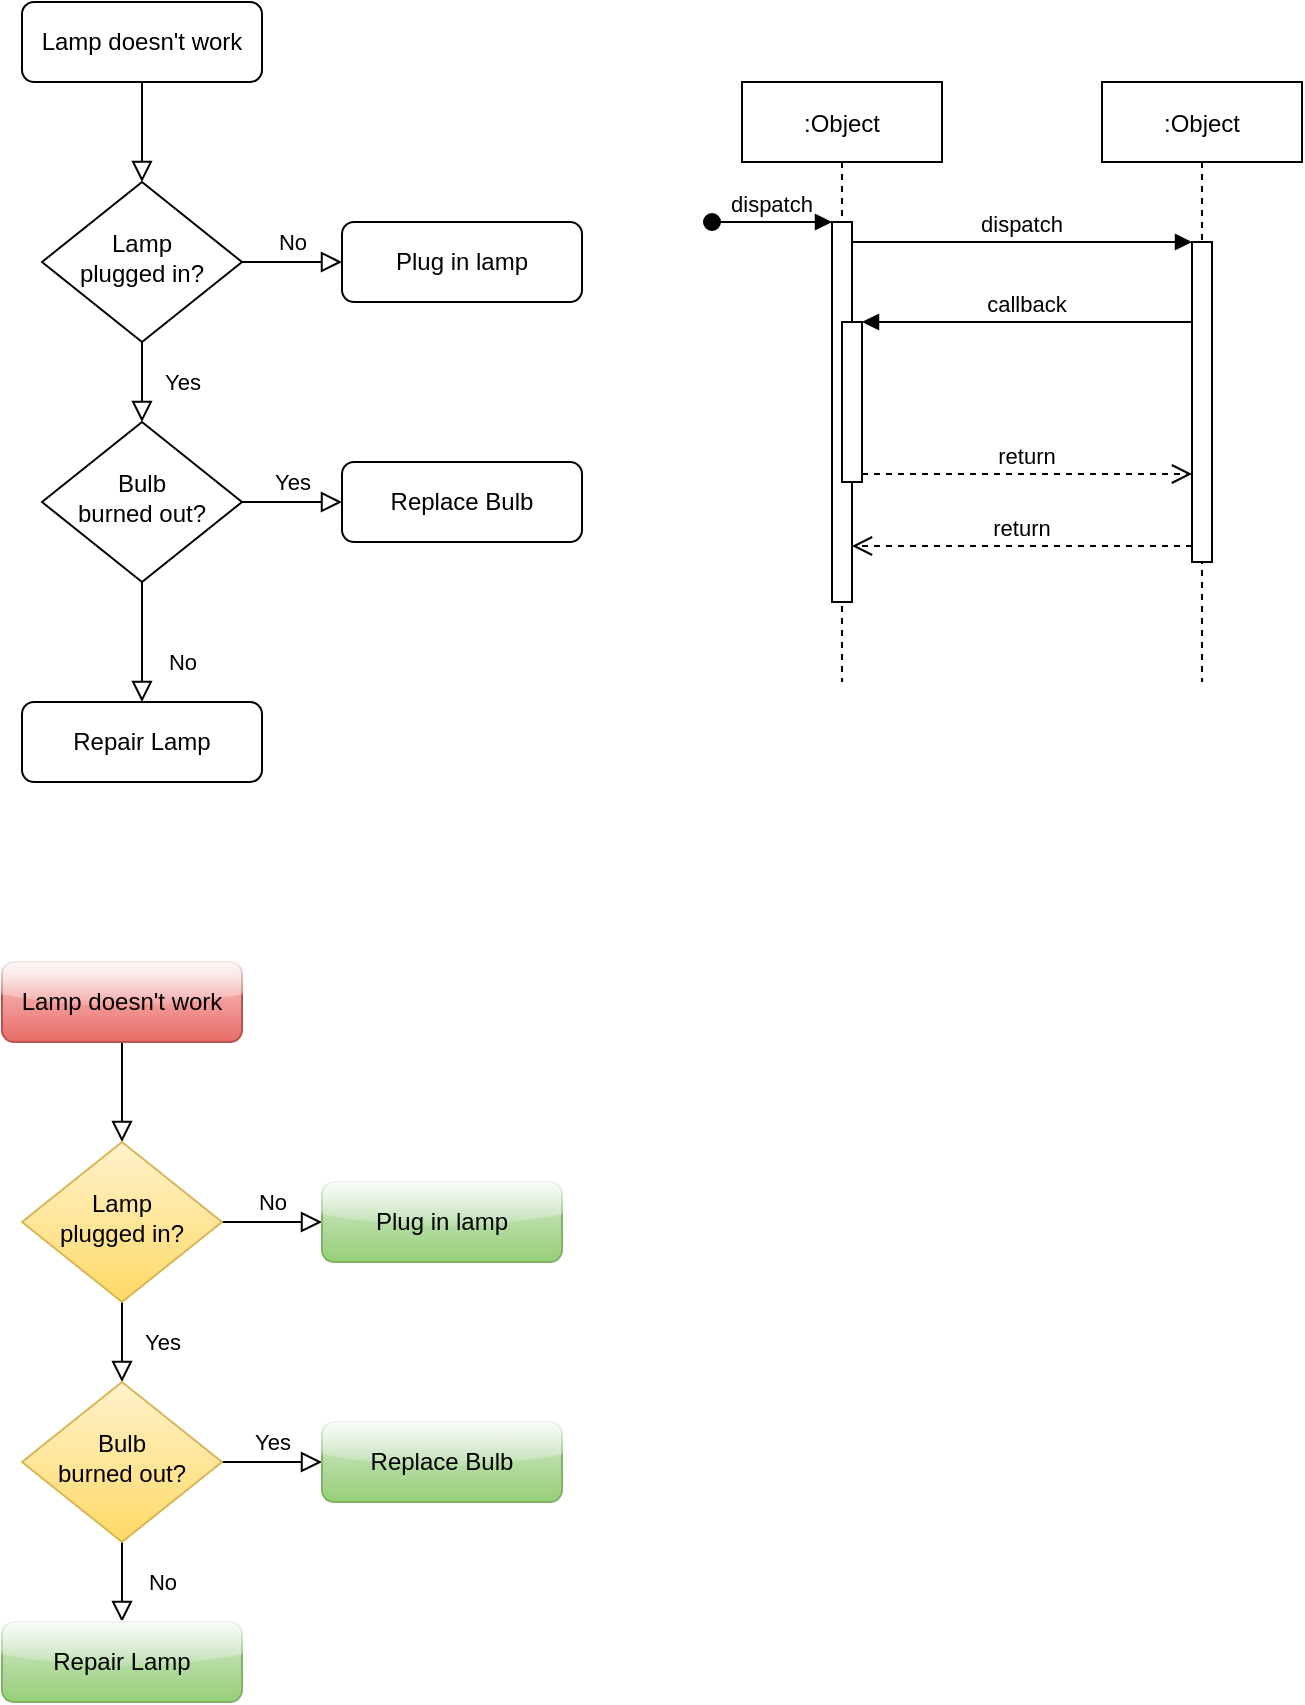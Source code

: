 <mxfile version="24.9.3">
  <diagram id="C5RBs43oDa-KdzZeNtuy" name="Page-1">
    <mxGraphModel dx="1434" dy="683" grid="1" gridSize="10" guides="1" tooltips="1" connect="1" arrows="1" fold="1" page="1" pageScale="1" pageWidth="827" pageHeight="1169" math="0" shadow="0">
      <root>
        <mxCell id="WIyWlLk6GJQsqaUBKTNV-0" />
        <mxCell id="WIyWlLk6GJQsqaUBKTNV-1" parent="WIyWlLk6GJQsqaUBKTNV-0" />
        <mxCell id="WIyWlLk6GJQsqaUBKTNV-2" value="" style="rounded=0;html=1;jettySize=auto;orthogonalLoop=1;fontSize=11;endArrow=block;endFill=0;endSize=8;strokeWidth=1;shadow=0;labelBackgroundColor=none;edgeStyle=orthogonalEdgeStyle;" parent="WIyWlLk6GJQsqaUBKTNV-1" source="WIyWlLk6GJQsqaUBKTNV-3" target="WIyWlLk6GJQsqaUBKTNV-6" edge="1">
          <mxGeometry relative="1" as="geometry" />
        </mxCell>
        <mxCell id="WIyWlLk6GJQsqaUBKTNV-3" value="Lamp doesn&#39;t work" style="rounded=1;whiteSpace=wrap;html=1;fontSize=12;glass=0;strokeWidth=1;shadow=0;" parent="WIyWlLk6GJQsqaUBKTNV-1" vertex="1">
          <mxGeometry x="160" y="80" width="120" height="40" as="geometry" />
        </mxCell>
        <mxCell id="WIyWlLk6GJQsqaUBKTNV-4" value="Yes" style="rounded=0;html=1;jettySize=auto;orthogonalLoop=1;fontSize=11;endArrow=block;endFill=0;endSize=8;strokeWidth=1;shadow=0;labelBackgroundColor=none;edgeStyle=orthogonalEdgeStyle;" parent="WIyWlLk6GJQsqaUBKTNV-1" source="WIyWlLk6GJQsqaUBKTNV-6" target="WIyWlLk6GJQsqaUBKTNV-10" edge="1">
          <mxGeometry y="20" relative="1" as="geometry">
            <mxPoint as="offset" />
          </mxGeometry>
        </mxCell>
        <mxCell id="WIyWlLk6GJQsqaUBKTNV-5" value="No" style="edgeStyle=orthogonalEdgeStyle;rounded=0;html=1;jettySize=auto;orthogonalLoop=1;fontSize=11;endArrow=block;endFill=0;endSize=8;strokeWidth=1;shadow=0;labelBackgroundColor=none;" parent="WIyWlLk6GJQsqaUBKTNV-1" source="WIyWlLk6GJQsqaUBKTNV-6" target="WIyWlLk6GJQsqaUBKTNV-7" edge="1">
          <mxGeometry y="10" relative="1" as="geometry">
            <mxPoint as="offset" />
          </mxGeometry>
        </mxCell>
        <mxCell id="WIyWlLk6GJQsqaUBKTNV-6" value="Lamp&lt;br&gt;plugged in?" style="rhombus;whiteSpace=wrap;html=1;shadow=0;fontFamily=Helvetica;fontSize=12;align=center;strokeWidth=1;spacing=6;spacingTop=-4;" parent="WIyWlLk6GJQsqaUBKTNV-1" vertex="1">
          <mxGeometry x="170" y="170" width="100" height="80" as="geometry" />
        </mxCell>
        <mxCell id="WIyWlLk6GJQsqaUBKTNV-7" value="Plug in lamp" style="rounded=1;whiteSpace=wrap;html=1;fontSize=12;glass=0;strokeWidth=1;shadow=0;" parent="WIyWlLk6GJQsqaUBKTNV-1" vertex="1">
          <mxGeometry x="320" y="190" width="120" height="40" as="geometry" />
        </mxCell>
        <mxCell id="WIyWlLk6GJQsqaUBKTNV-8" value="No" style="rounded=0;html=1;jettySize=auto;orthogonalLoop=1;fontSize=11;endArrow=block;endFill=0;endSize=8;strokeWidth=1;shadow=0;labelBackgroundColor=none;edgeStyle=orthogonalEdgeStyle;" parent="WIyWlLk6GJQsqaUBKTNV-1" source="WIyWlLk6GJQsqaUBKTNV-10" target="WIyWlLk6GJQsqaUBKTNV-11" edge="1">
          <mxGeometry x="0.333" y="20" relative="1" as="geometry">
            <mxPoint as="offset" />
          </mxGeometry>
        </mxCell>
        <mxCell id="WIyWlLk6GJQsqaUBKTNV-9" value="Yes" style="edgeStyle=orthogonalEdgeStyle;rounded=0;html=1;jettySize=auto;orthogonalLoop=1;fontSize=11;endArrow=block;endFill=0;endSize=8;strokeWidth=1;shadow=0;labelBackgroundColor=none;" parent="WIyWlLk6GJQsqaUBKTNV-1" source="WIyWlLk6GJQsqaUBKTNV-10" target="WIyWlLk6GJQsqaUBKTNV-12" edge="1">
          <mxGeometry y="10" relative="1" as="geometry">
            <mxPoint as="offset" />
          </mxGeometry>
        </mxCell>
        <mxCell id="WIyWlLk6GJQsqaUBKTNV-10" value="Bulb&lt;br&gt;burned out?" style="rhombus;whiteSpace=wrap;html=1;shadow=0;fontFamily=Helvetica;fontSize=12;align=center;strokeWidth=1;spacing=6;spacingTop=-4;" parent="WIyWlLk6GJQsqaUBKTNV-1" vertex="1">
          <mxGeometry x="170" y="290" width="100" height="80" as="geometry" />
        </mxCell>
        <mxCell id="WIyWlLk6GJQsqaUBKTNV-11" value="Repair Lamp" style="rounded=1;whiteSpace=wrap;html=1;fontSize=12;glass=0;strokeWidth=1;shadow=0;" parent="WIyWlLk6GJQsqaUBKTNV-1" vertex="1">
          <mxGeometry x="160" y="430" width="120" height="40" as="geometry" />
        </mxCell>
        <mxCell id="WIyWlLk6GJQsqaUBKTNV-12" value="Replace Bulb" style="rounded=1;whiteSpace=wrap;html=1;fontSize=12;glass=0;strokeWidth=1;shadow=0;" parent="WIyWlLk6GJQsqaUBKTNV-1" vertex="1">
          <mxGeometry x="320" y="310" width="120" height="40" as="geometry" />
        </mxCell>
        <mxCell id="johGqd1d8ji5pPdNfwe_-0" value=":Object" style="shape=umlLifeline;perimeter=lifelinePerimeter;container=1;collapsible=0;recursiveResize=0;rounded=0;shadow=0;strokeWidth=1;" vertex="1" parent="WIyWlLk6GJQsqaUBKTNV-1">
          <mxGeometry x="520" y="120" width="100" height="300" as="geometry" />
        </mxCell>
        <mxCell id="johGqd1d8ji5pPdNfwe_-1" value="" style="points=[];perimeter=orthogonalPerimeter;rounded=0;shadow=0;strokeWidth=1;" vertex="1" parent="johGqd1d8ji5pPdNfwe_-0">
          <mxGeometry x="45" y="70" width="10" height="190" as="geometry" />
        </mxCell>
        <mxCell id="johGqd1d8ji5pPdNfwe_-2" value="dispatch" style="verticalAlign=bottom;startArrow=oval;endArrow=block;startSize=8;shadow=0;strokeWidth=1;rounded=0;" edge="1" parent="johGqd1d8ji5pPdNfwe_-0" target="johGqd1d8ji5pPdNfwe_-1">
          <mxGeometry relative="1" as="geometry">
            <mxPoint x="-15" y="70" as="sourcePoint" />
          </mxGeometry>
        </mxCell>
        <mxCell id="johGqd1d8ji5pPdNfwe_-3" value="" style="points=[];perimeter=orthogonalPerimeter;rounded=0;shadow=0;strokeWidth=1;" vertex="1" parent="johGqd1d8ji5pPdNfwe_-0">
          <mxGeometry x="50" y="120" width="10" height="80" as="geometry" />
        </mxCell>
        <mxCell id="johGqd1d8ji5pPdNfwe_-4" value=":Object" style="shape=umlLifeline;perimeter=lifelinePerimeter;container=1;collapsible=0;recursiveResize=0;rounded=0;shadow=0;strokeWidth=1;" vertex="1" parent="WIyWlLk6GJQsqaUBKTNV-1">
          <mxGeometry x="700" y="120" width="100" height="300" as="geometry" />
        </mxCell>
        <mxCell id="johGqd1d8ji5pPdNfwe_-5" value="" style="points=[];perimeter=orthogonalPerimeter;rounded=0;shadow=0;strokeWidth=1;" vertex="1" parent="johGqd1d8ji5pPdNfwe_-4">
          <mxGeometry x="45" y="80" width="10" height="160" as="geometry" />
        </mxCell>
        <mxCell id="johGqd1d8ji5pPdNfwe_-6" value="return" style="verticalAlign=bottom;endArrow=open;dashed=1;endSize=8;exitX=0;exitY=0.95;shadow=0;strokeWidth=1;rounded=0;" edge="1" source="johGqd1d8ji5pPdNfwe_-5" target="johGqd1d8ji5pPdNfwe_-1" parent="WIyWlLk6GJQsqaUBKTNV-1">
          <mxGeometry relative="1" as="geometry">
            <mxPoint x="675" y="276" as="targetPoint" />
          </mxGeometry>
        </mxCell>
        <mxCell id="johGqd1d8ji5pPdNfwe_-7" value="dispatch" style="verticalAlign=bottom;endArrow=block;entryX=0;entryY=0;shadow=0;strokeWidth=1;rounded=0;" edge="1" source="johGqd1d8ji5pPdNfwe_-1" target="johGqd1d8ji5pPdNfwe_-5" parent="WIyWlLk6GJQsqaUBKTNV-1">
          <mxGeometry relative="1" as="geometry">
            <mxPoint x="675" y="200" as="sourcePoint" />
          </mxGeometry>
        </mxCell>
        <mxCell id="johGqd1d8ji5pPdNfwe_-8" value="callback" style="verticalAlign=bottom;endArrow=block;entryX=1;entryY=0;shadow=0;strokeWidth=1;rounded=0;" edge="1" source="johGqd1d8ji5pPdNfwe_-5" target="johGqd1d8ji5pPdNfwe_-3" parent="WIyWlLk6GJQsqaUBKTNV-1">
          <mxGeometry relative="1" as="geometry">
            <mxPoint x="640" y="240" as="sourcePoint" />
          </mxGeometry>
        </mxCell>
        <mxCell id="johGqd1d8ji5pPdNfwe_-9" value="return" style="verticalAlign=bottom;endArrow=open;dashed=1;endSize=8;exitX=1;exitY=0.95;shadow=0;strokeWidth=1;rounded=0;" edge="1" source="johGqd1d8ji5pPdNfwe_-3" target="johGqd1d8ji5pPdNfwe_-5" parent="WIyWlLk6GJQsqaUBKTNV-1">
          <mxGeometry relative="1" as="geometry">
            <mxPoint x="640" y="297" as="targetPoint" />
          </mxGeometry>
        </mxCell>
        <mxCell id="johGqd1d8ji5pPdNfwe_-10" value="" style="rounded=0;html=1;jettySize=auto;orthogonalLoop=1;fontSize=11;endArrow=block;endFill=0;endSize=8;strokeWidth=1;shadow=0;labelBackgroundColor=none;" edge="1" source="johGqd1d8ji5pPdNfwe_-11" target="johGqd1d8ji5pPdNfwe_-14" parent="WIyWlLk6GJQsqaUBKTNV-1">
          <mxGeometry relative="1" as="geometry" />
        </mxCell>
        <mxCell id="johGqd1d8ji5pPdNfwe_-11" value="Lamp doesn&#39;t work" style="rounded=1;whiteSpace=wrap;html=1;fontSize=12;plain-red;glass=1;strokeWidth=1;shadow=0;" vertex="1" parent="WIyWlLk6GJQsqaUBKTNV-1">
          <mxGeometry x="150" y="560" width="120" height="40" as="geometry" />
        </mxCell>
        <mxCell id="johGqd1d8ji5pPdNfwe_-12" value="Yes" style="rounded=0;html=1;jettySize=auto;orthogonalLoop=1;fontSize=11;endArrow=block;endFill=0;endSize=8;strokeWidth=1;shadow=0;labelBackgroundColor=none;" edge="1" source="johGqd1d8ji5pPdNfwe_-14" target="johGqd1d8ji5pPdNfwe_-18" parent="WIyWlLk6GJQsqaUBKTNV-1">
          <mxGeometry y="20" relative="1" as="geometry">
            <mxPoint as="offset" />
          </mxGeometry>
        </mxCell>
        <mxCell id="johGqd1d8ji5pPdNfwe_-13" value="No" style="edgeStyle=orthogonalEdgeStyle;rounded=0;html=1;jettySize=auto;orthogonalLoop=1;fontSize=11;endArrow=block;endFill=0;endSize=8;strokeWidth=1;shadow=0;labelBackgroundColor=none;" edge="1" source="johGqd1d8ji5pPdNfwe_-14" target="johGqd1d8ji5pPdNfwe_-15" parent="WIyWlLk6GJQsqaUBKTNV-1">
          <mxGeometry y="10" relative="1" as="geometry">
            <mxPoint as="offset" />
          </mxGeometry>
        </mxCell>
        <mxCell id="johGqd1d8ji5pPdNfwe_-14" value="Lamp&lt;br&gt;plugged in?" style="rhombus;whiteSpace=wrap;html=1;shadow=0;fontFamily=Helvetica;fontSize=12;fontColor=#000000;align=center;strokeColor=#D6B656;strokeWidth=1;fillColor=#FFF2CC;gradientColor=#FFD966;spacing=6;spacingTop=-4;" vertex="1" parent="WIyWlLk6GJQsqaUBKTNV-1">
          <mxGeometry x="160" y="650" width="100" height="80" as="geometry" />
        </mxCell>
        <mxCell id="johGqd1d8ji5pPdNfwe_-15" value="Plug in lamp" style="rounded=1;whiteSpace=wrap;html=1;fontSize=12;plain-green;glass=1;strokeWidth=1;shadow=0;" vertex="1" parent="WIyWlLk6GJQsqaUBKTNV-1">
          <mxGeometry x="310" y="670" width="120" height="40" as="geometry" />
        </mxCell>
        <mxCell id="johGqd1d8ji5pPdNfwe_-16" value="No" style="rounded=0;html=1;jettySize=auto;orthogonalLoop=1;fontSize=11;endArrow=block;endFill=0;endSize=8;strokeWidth=1;shadow=0;labelBackgroundColor=none;" edge="1" source="johGqd1d8ji5pPdNfwe_-18" target="johGqd1d8ji5pPdNfwe_-19" parent="WIyWlLk6GJQsqaUBKTNV-1">
          <mxGeometry y="20" relative="1" as="geometry">
            <mxPoint as="offset" />
          </mxGeometry>
        </mxCell>
        <mxCell id="johGqd1d8ji5pPdNfwe_-17" value="Yes" style="edgeStyle=orthogonalEdgeStyle;rounded=0;html=1;jettySize=auto;orthogonalLoop=1;fontSize=11;endArrow=block;endFill=0;endSize=8;strokeWidth=1;shadow=0;labelBackgroundColor=none;" edge="1" source="johGqd1d8ji5pPdNfwe_-18" target="johGqd1d8ji5pPdNfwe_-20" parent="WIyWlLk6GJQsqaUBKTNV-1">
          <mxGeometry y="10" relative="1" as="geometry">
            <mxPoint as="offset" />
          </mxGeometry>
        </mxCell>
        <mxCell id="johGqd1d8ji5pPdNfwe_-18" value="Bulb&lt;br&gt;burned out?" style="rhombus;whiteSpace=wrap;html=1;shadow=0;fontFamily=Helvetica;fontSize=12;fontColor=#000000;align=center;strokeColor=#D6B656;strokeWidth=1;fillColor=#FFF2CC;gradientColor=#FFD966;spacing=6;spacingTop=-4;" vertex="1" parent="WIyWlLk6GJQsqaUBKTNV-1">
          <mxGeometry x="160" y="770" width="100" height="80" as="geometry" />
        </mxCell>
        <mxCell id="johGqd1d8ji5pPdNfwe_-19" value="Repair Lamp" style="rounded=1;whiteSpace=wrap;html=1;fontSize=12;plain-green;glass=1;strokeWidth=1;shadow=0;" vertex="1" parent="WIyWlLk6GJQsqaUBKTNV-1">
          <mxGeometry x="150" y="890" width="120" height="40" as="geometry" />
        </mxCell>
        <mxCell id="johGqd1d8ji5pPdNfwe_-20" value="Replace Bulb" style="rounded=1;whiteSpace=wrap;html=1;fontSize=12;plain-green;glass=1;strokeWidth=1;shadow=0;" vertex="1" parent="WIyWlLk6GJQsqaUBKTNV-1">
          <mxGeometry x="310" y="790" width="120" height="40" as="geometry" />
        </mxCell>
      </root>
    </mxGraphModel>
  </diagram>
</mxfile>
